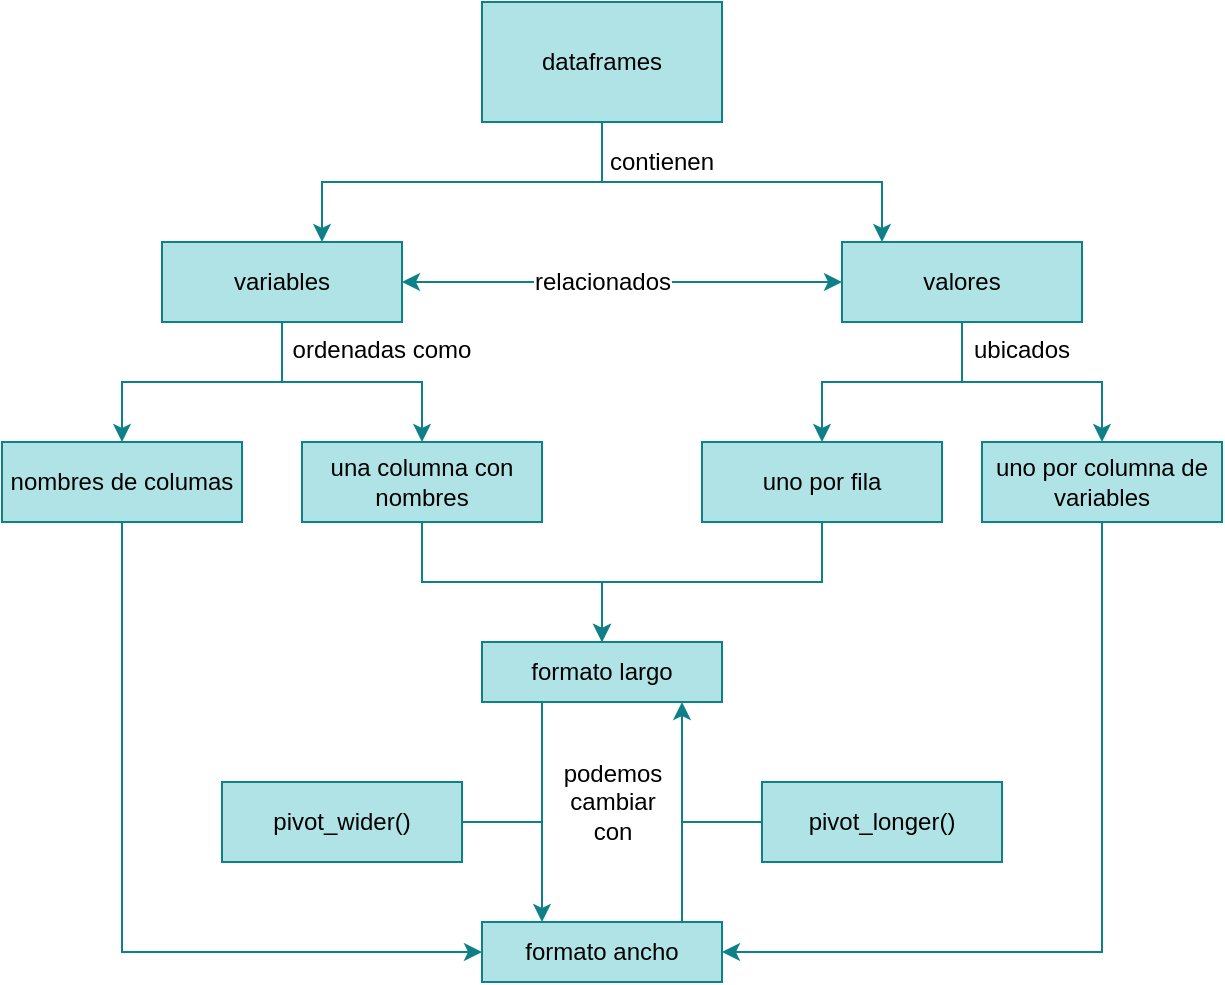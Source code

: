 <mxfile version="13.6.5" type="device" pages="4"><diagram id="L1mxjA6PO8Ouibgrgoow" name="Page-1"><mxGraphModel dx="1038" dy="548" grid="0" gridSize="10" guides="1" tooltips="1" connect="1" arrows="1" fold="1" page="1" pageScale="1" pageWidth="827" pageHeight="1169" background="#ffffff" math="0" shadow="0"><root><mxCell id="0"/><mxCell id="1" parent="0"/><mxCell id="kAAUCktn9_CzDX7YdBEy-4" style="edgeStyle=orthogonalEdgeStyle;rounded=0;orthogonalLoop=1;jettySize=auto;html=1;exitX=0;exitY=1;exitDx=0;exitDy=0;fontColor=#5C5C5C;strokeColor=#0e8088;fillColor=#b0e3e6;" parent="1" source="kAAUCktn9_CzDX7YdBEy-1" target="kAAUCktn9_CzDX7YdBEy-2" edge="1"><mxGeometry relative="1" as="geometry"><Array as="points"><mxPoint x="400" y="220"/><mxPoint x="400" y="250"/><mxPoint x="260" y="250"/></Array></mxGeometry></mxCell><mxCell id="kAAUCktn9_CzDX7YdBEy-5" style="edgeStyle=orthogonalEdgeStyle;rounded=0;orthogonalLoop=1;jettySize=auto;html=1;exitX=1;exitY=1;exitDx=0;exitDy=0;fontColor=#5C5C5C;strokeColor=#0e8088;fillColor=#b0e3e6;" parent="1" source="kAAUCktn9_CzDX7YdBEy-1" target="kAAUCktn9_CzDX7YdBEy-3" edge="1"><mxGeometry relative="1" as="geometry"><Array as="points"><mxPoint x="400" y="220"/><mxPoint x="400" y="250"/><mxPoint x="540" y="250"/></Array></mxGeometry></mxCell><mxCell id="kAAUCktn9_CzDX7YdBEy-1" value="dataframes" style="rounded=0;whiteSpace=wrap;html=1;fillColor=#b0e3e6;strokeColor=#0e8088;" parent="1" vertex="1"><mxGeometry x="340" y="160" width="120" height="60" as="geometry"/></mxCell><mxCell id="kAAUCktn9_CzDX7YdBEy-27" value="relacionados" style="edgeStyle=orthogonalEdgeStyle;rounded=0;orthogonalLoop=1;jettySize=auto;html=1;exitX=1;exitY=0.5;exitDx=0;exitDy=0;entryX=0;entryY=0.5;entryDx=0;entryDy=0;endArrow=classic;endFill=1;startArrow=classic;startFill=1;fillColor=#b0e3e6;fontSize=12;labelBackgroundColor=#ffffff;strokeColor=#0e8088;" parent="1" source="kAAUCktn9_CzDX7YdBEy-2" target="kAAUCktn9_CzDX7YdBEy-3" edge="1"><mxGeometry x="-0.091" relative="1" as="geometry"><Array as="points"><mxPoint x="400" y="300"/><mxPoint x="400" y="300"/></Array><mxPoint as="offset"/></mxGeometry></mxCell><mxCell id="kAAUCktn9_CzDX7YdBEy-57" style="edgeStyle=orthogonalEdgeStyle;rounded=0;orthogonalLoop=1;jettySize=auto;html=1;startArrow=none;startFill=0;endArrow=none;endFill=0;fontColor=#5C5C5C;strokeColor=#0e8088;fillColor=#b0e3e6;" parent="1" source="kAAUCktn9_CzDX7YdBEy-2" edge="1"><mxGeometry relative="1" as="geometry"><mxPoint x="240" y="330" as="targetPoint"/></mxGeometry></mxCell><mxCell id="kAAUCktn9_CzDX7YdBEy-58" style="edgeStyle=orthogonalEdgeStyle;rounded=0;orthogonalLoop=1;jettySize=auto;html=1;exitX=0.5;exitY=1;exitDx=0;exitDy=0;entryX=0.5;entryY=0;entryDx=0;entryDy=0;startArrow=none;startFill=0;endArrow=classic;endFill=1;fontColor=#5C5C5C;strokeColor=#0e8088;fillColor=#b0e3e6;" parent="1" source="kAAUCktn9_CzDX7YdBEy-2" target="kAAUCktn9_CzDX7YdBEy-7" edge="1"><mxGeometry relative="1" as="geometry"/></mxCell><mxCell id="kAAUCktn9_CzDX7YdBEy-59" style="edgeStyle=orthogonalEdgeStyle;rounded=0;orthogonalLoop=1;jettySize=auto;html=1;startArrow=none;startFill=0;endArrow=classic;endFill=1;fontColor=#5C5C5C;strokeColor=#0e8088;fillColor=#b0e3e6;" parent="1" source="kAAUCktn9_CzDX7YdBEy-2" target="kAAUCktn9_CzDX7YdBEy-6" edge="1"><mxGeometry relative="1" as="geometry"/></mxCell><mxCell id="kAAUCktn9_CzDX7YdBEy-2" value="variables" style="rounded=0;whiteSpace=wrap;html=1;fillColor=#b0e3e6;strokeColor=#0e8088;" parent="1" vertex="1"><mxGeometry x="180" y="280" width="120" height="40" as="geometry"/></mxCell><mxCell id="kAAUCktn9_CzDX7YdBEy-30" style="edgeStyle=orthogonalEdgeStyle;rounded=0;orthogonalLoop=1;jettySize=auto;html=1;entryX=0.5;entryY=0;entryDx=0;entryDy=0;startArrow=none;startFill=0;endArrow=classic;endFill=1;fontColor=#5C5C5C;strokeColor=#0e8088;fillColor=#b0e3e6;" parent="1" source="kAAUCktn9_CzDX7YdBEy-3" target="kAAUCktn9_CzDX7YdBEy-21" edge="1"><mxGeometry relative="1" as="geometry"/></mxCell><mxCell id="kAAUCktn9_CzDX7YdBEy-31" style="edgeStyle=orthogonalEdgeStyle;rounded=0;orthogonalLoop=1;jettySize=auto;html=1;entryX=0.5;entryY=0;entryDx=0;entryDy=0;startArrow=none;startFill=0;endArrow=classic;endFill=1;fontColor=#5C5C5C;strokeColor=#0e8088;fillColor=#b0e3e6;" parent="1" source="kAAUCktn9_CzDX7YdBEy-3" target="kAAUCktn9_CzDX7YdBEy-22" edge="1"><mxGeometry relative="1" as="geometry"/></mxCell><mxCell id="kAAUCktn9_CzDX7YdBEy-3" value="valores" style="rounded=0;whiteSpace=wrap;html=1;fillColor=#b0e3e6;strokeColor=#0e8088;" parent="1" vertex="1"><mxGeometry x="520" y="280" width="120" height="40" as="geometry"/></mxCell><mxCell id="kAAUCktn9_CzDX7YdBEy-17" style="edgeStyle=orthogonalEdgeStyle;rounded=0;orthogonalLoop=1;jettySize=auto;html=1;exitX=0.5;exitY=1;exitDx=0;exitDy=0;entryX=0;entryY=0.5;entryDx=0;entryDy=0;fontColor=#5C5C5C;strokeColor=#0e8088;fillColor=#b0e3e6;" parent="1" source="kAAUCktn9_CzDX7YdBEy-6" target="kAAUCktn9_CzDX7YdBEy-15" edge="1"><mxGeometry relative="1" as="geometry"><Array as="points"><mxPoint x="160" y="635"/></Array></mxGeometry></mxCell><mxCell id="kAAUCktn9_CzDX7YdBEy-6" value="nombres de columas" style="rounded=0;whiteSpace=wrap;html=1;fillColor=#b0e3e6;strokeColor=#0e8088;" parent="1" vertex="1"><mxGeometry x="100" y="380" width="120" height="40" as="geometry"/></mxCell><mxCell id="kAAUCktn9_CzDX7YdBEy-18" style="edgeStyle=orthogonalEdgeStyle;rounded=0;orthogonalLoop=1;jettySize=auto;html=1;entryX=0.5;entryY=0;entryDx=0;entryDy=0;fontColor=#5C5C5C;strokeColor=#0e8088;fillColor=#b0e3e6;" parent="1" source="kAAUCktn9_CzDX7YdBEy-7" target="kAAUCktn9_CzDX7YdBEy-16" edge="1"><mxGeometry relative="1" as="geometry"/></mxCell><mxCell id="kAAUCktn9_CzDX7YdBEy-7" value="una columna con nombres" style="rounded=0;whiteSpace=wrap;html=1;fillColor=#b0e3e6;strokeColor=#0e8088;" parent="1" vertex="1"><mxGeometry x="250" y="380" width="120" height="40" as="geometry"/></mxCell><mxCell id="kAAUCktn9_CzDX7YdBEy-8" value="contienen" style="text;html=1;align=center;verticalAlign=middle;whiteSpace=wrap;rounded=0;" parent="1" vertex="1"><mxGeometry x="410" y="230" width="40" height="20" as="geometry"/></mxCell><mxCell id="kAAUCktn9_CzDX7YdBEy-12" value="ordenadas como" style="text;html=1;align=center;verticalAlign=middle;whiteSpace=wrap;rounded=0;" parent="1" vertex="1"><mxGeometry x="210" y="320" width="160" height="28" as="geometry"/></mxCell><mxCell id="kAAUCktn9_CzDX7YdBEy-15" value="formato ancho" style="rounded=0;whiteSpace=wrap;html=1;fillColor=#b0e3e6;strokeColor=#0e8088;" parent="1" vertex="1"><mxGeometry x="340" y="620" width="120" height="30" as="geometry"/></mxCell><mxCell id="kAAUCktn9_CzDX7YdBEy-35" style="edgeStyle=orthogonalEdgeStyle;rounded=0;orthogonalLoop=1;jettySize=auto;html=1;startArrow=none;startFill=0;endArrow=classic;endFill=1;exitX=0.25;exitY=1;exitDx=0;exitDy=0;fontColor=#5C5C5C;strokeColor=#0e8088;fillColor=#b0e3e6;" parent="1" source="kAAUCktn9_CzDX7YdBEy-16" edge="1"><mxGeometry relative="1" as="geometry"><mxPoint x="370" y="620" as="targetPoint"/></mxGeometry></mxCell><mxCell id="kAAUCktn9_CzDX7YdBEy-16" value="formato largo" style="whiteSpace=wrap;html=1;fillColor=#b0e3e6;strokeColor=#0e8088;" parent="1" vertex="1"><mxGeometry x="340" y="480" width="120" height="30" as="geometry"/></mxCell><mxCell id="kAAUCktn9_CzDX7YdBEy-28" style="edgeStyle=orthogonalEdgeStyle;rounded=0;orthogonalLoop=1;jettySize=auto;html=1;exitX=0.5;exitY=1;exitDx=0;exitDy=0;startArrow=none;startFill=0;endArrow=classic;endFill=1;fontColor=#5C5C5C;strokeColor=#0e8088;fillColor=#b0e3e6;" parent="1" source="kAAUCktn9_CzDX7YdBEy-21" target="kAAUCktn9_CzDX7YdBEy-16" edge="1"><mxGeometry relative="1" as="geometry"/></mxCell><mxCell id="kAAUCktn9_CzDX7YdBEy-21" value="uno por fila" style="rounded=0;whiteSpace=wrap;html=1;fillColor=#b0e3e6;strokeColor=#0e8088;" parent="1" vertex="1"><mxGeometry x="450" y="380" width="120" height="40" as="geometry"/></mxCell><mxCell id="kAAUCktn9_CzDX7YdBEy-32" style="edgeStyle=orthogonalEdgeStyle;rounded=0;orthogonalLoop=1;jettySize=auto;html=1;exitX=0.5;exitY=1;exitDx=0;exitDy=0;entryX=1;entryY=0.5;entryDx=0;entryDy=0;startArrow=none;startFill=0;endArrow=classic;endFill=1;fontColor=#5C5C5C;strokeColor=#0e8088;fillColor=#b0e3e6;" parent="1" source="kAAUCktn9_CzDX7YdBEy-22" target="kAAUCktn9_CzDX7YdBEy-15" edge="1"><mxGeometry relative="1" as="geometry"/></mxCell><mxCell id="kAAUCktn9_CzDX7YdBEy-22" value="uno por columna de variables" style="rounded=0;whiteSpace=wrap;html=1;fillColor=#b0e3e6;strokeColor=#0e8088;" parent="1" vertex="1"><mxGeometry x="590" y="380" width="120" height="40" as="geometry"/></mxCell><mxCell id="kAAUCktn9_CzDX7YdBEy-37" value="podemos&lt;br&gt;cambiar con" style="text;html=1;align=center;verticalAlign=middle;whiteSpace=wrap;rounded=0;" parent="1" vertex="1"><mxGeometry x="385" y="550" width="41" height="20" as="geometry"/></mxCell><mxCell id="kAAUCktn9_CzDX7YdBEy-39" value="" style="edgeStyle=orthogonalEdgeStyle;rounded=0;orthogonalLoop=1;jettySize=auto;html=1;startArrow=none;startFill=0;endArrow=none;endFill=0;fontColor=#5C5C5C;strokeColor=#0e8088;fillColor=#b0e3e6;" parent="1" source="kAAUCktn9_CzDX7YdBEy-38" edge="1"><mxGeometry relative="1" as="geometry"><mxPoint x="370" y="570" as="targetPoint"/><Array as="points"><mxPoint x="361" y="570"/><mxPoint x="361" y="570"/></Array></mxGeometry></mxCell><mxCell id="kAAUCktn9_CzDX7YdBEy-38" value="pivot_wider()" style="rounded=0;whiteSpace=wrap;html=1;align=center;fillColor=#b0e3e6;strokeColor=#0e8088;" parent="1" vertex="1"><mxGeometry x="210" y="550" width="120" height="40" as="geometry"/></mxCell><mxCell id="kAAUCktn9_CzDX7YdBEy-51" style="edgeStyle=orthogonalEdgeStyle;rounded=0;orthogonalLoop=1;jettySize=auto;html=1;startArrow=none;startFill=0;endArrow=none;endFill=0;fontColor=#5C5C5C;strokeColor=#0e8088;fillColor=#b0e3e6;" parent="1" source="kAAUCktn9_CzDX7YdBEy-40" edge="1"><mxGeometry relative="1" as="geometry"><mxPoint x="440.0" y="570" as="targetPoint"/></mxGeometry></mxCell><mxCell id="kAAUCktn9_CzDX7YdBEy-40" value="pivot_longer()" style="rounded=0;whiteSpace=wrap;html=1;align=center;fillColor=#b0e3e6;strokeColor=#0e8088;" parent="1" vertex="1"><mxGeometry x="480" y="550" width="120" height="40" as="geometry"/></mxCell><mxCell id="kAAUCktn9_CzDX7YdBEy-50" style="edgeStyle=orthogonalEdgeStyle;rounded=0;orthogonalLoop=1;jettySize=auto;html=1;entryX=0.5;entryY=1;entryDx=0;entryDy=0;startArrow=none;startFill=0;endArrow=classic;endFill=1;fontColor=#5C5C5C;strokeColor=#0e8088;fillColor=#b0e3e6;" parent="1" edge="1"><mxGeometry relative="1" as="geometry"><mxPoint x="440" y="620" as="sourcePoint"/><mxPoint x="440" y="510" as="targetPoint"/><Array as="points"><mxPoint x="440" y="570"/><mxPoint x="440" y="570"/></Array></mxGeometry></mxCell><mxCell id="kAAUCktn9_CzDX7YdBEy-60" value="ubicados" style="text;html=1;align=center;verticalAlign=middle;whiteSpace=wrap;rounded=0;" parent="1" vertex="1"><mxGeometry x="580" y="320" width="60" height="28" as="geometry"/></mxCell></root></mxGraphModel></diagram><diagram id="T74_v2NET161dTZWOuy8" name="Page-2"><mxGraphModel dx="1038" dy="548" grid="1" gridSize="10" guides="1" tooltips="1" connect="1" arrows="1" fold="1" page="1" pageScale="1" pageWidth="827" pageHeight="1169" math="0" shadow="0"><root><mxCell id="7gC8oCvnUsl_QQy8ZGHc-0"/><mxCell id="7gC8oCvnUsl_QQy8ZGHc-1" parent="7gC8oCvnUsl_QQy8ZGHc-0"/><mxCell id="7gC8oCvnUsl_QQy8ZGHc-2" value="datos_terreno.xlsx" style="shape=table;startSize=30;container=1;collapsible=1;childLayout=tableLayout;fixedRows=1;rowLines=0;fontStyle=1;align=center;resizeLast=1;swimlaneFillColor=#ffffff;fillColor=#b0e3e6;strokeColor=#0e8088;fontSize=14;" parent="7gC8oCvnUsl_QQy8ZGHc-1" vertex="1"><mxGeometry x="90" y="170" width="370" height="170" as="geometry"><mxRectangle x="90" y="170" width="140" height="30" as="alternateBounds"/></mxGeometry></mxCell><mxCell id="7gC8oCvnUsl_QQy8ZGHc-3" value="" style="shape=partialRectangle;collapsible=0;dropTarget=0;pointerEvents=0;fillColor=none;top=0;left=0;bottom=1;right=0;points=[[0,0.5],[1,0.5]];portConstraint=eastwest;align=center;fontSize=14;" parent="7gC8oCvnUsl_QQy8ZGHc-2" vertex="1"><mxGeometry y="30" width="370" height="50" as="geometry"/></mxCell><mxCell id="7gC8oCvnUsl_QQy8ZGHc-4" value="varible/&#10;sitio" style="shape=partialRectangle;connectable=0;fillColor=none;top=0;left=0;bottom=0;right=0;fontStyle=1;overflow=hidden;align=center;fontSize=14;" parent="7gC8oCvnUsl_QQy8ZGHc-3" vertex="1"><mxGeometry width="70" height="50" as="geometry"/></mxCell><mxCell id="7gC8oCvnUsl_QQy8ZGHc-5" value="pH" style="shape=partialRectangle;connectable=0;fillColor=none;top=0;left=0;bottom=0;right=0;align=center;spacingLeft=6;fontStyle=5;overflow=hidden;fontSize=14;" parent="7gC8oCvnUsl_QQy8ZGHc-3" vertex="1"><mxGeometry x="70" width="50" height="50" as="geometry"/></mxCell><mxCell id="7gC8oCvnUsl_QQy8ZGHc-18" value="temperatura_C" style="shape=partialRectangle;connectable=0;fillColor=none;top=0;left=0;bottom=0;right=0;align=center;spacingLeft=6;fontStyle=5;overflow=hidden;fontSize=14;" parent="7gC8oCvnUsl_QQy8ZGHc-3" vertex="1"><mxGeometry x="120" width="120" height="50" as="geometry"/></mxCell><mxCell id="7gC8oCvnUsl_QQy8ZGHc-22" value="salinidad_gL" style="shape=partialRectangle;connectable=0;fillColor=none;top=0;left=0;bottom=0;right=0;align=center;spacingLeft=6;fontStyle=5;overflow=hidden;fontSize=14;" parent="7gC8oCvnUsl_QQy8ZGHc-3" vertex="1"><mxGeometry x="240" width="130" height="50" as="geometry"/></mxCell><mxCell id="7gC8oCvnUsl_QQy8ZGHc-6" value="" style="shape=partialRectangle;collapsible=0;dropTarget=0;pointerEvents=0;fillColor=none;top=0;left=0;bottom=0;right=0;points=[[0,0.5],[1,0.5]];portConstraint=eastwest;align=center;fontSize=14;" parent="7gC8oCvnUsl_QQy8ZGHc-2" vertex="1"><mxGeometry y="80" width="370" height="30" as="geometry"/></mxCell><mxCell id="7gC8oCvnUsl_QQy8ZGHc-7" value="Sitio1" style="shape=partialRectangle;connectable=0;fillColor=none;top=0;left=0;bottom=0;right=0;editable=1;overflow=hidden;align=center;fontSize=14;" parent="7gC8oCvnUsl_QQy8ZGHc-6" vertex="1"><mxGeometry width="70" height="30" as="geometry"/></mxCell><mxCell id="7gC8oCvnUsl_QQy8ZGHc-8" value="5.5" style="shape=partialRectangle;connectable=0;fillColor=none;top=0;left=0;bottom=0;right=0;align=center;spacingLeft=6;overflow=hidden;fontSize=14;" parent="7gC8oCvnUsl_QQy8ZGHc-6" vertex="1"><mxGeometry x="70" width="50" height="30" as="geometry"/></mxCell><mxCell id="7gC8oCvnUsl_QQy8ZGHc-19" value="16.9" style="shape=partialRectangle;connectable=0;fillColor=none;top=0;left=0;bottom=0;right=0;align=center;spacingLeft=6;overflow=hidden;fontSize=14;" parent="7gC8oCvnUsl_QQy8ZGHc-6" vertex="1"><mxGeometry x="120" width="120" height="30" as="geometry"/></mxCell><mxCell id="7gC8oCvnUsl_QQy8ZGHc-23" value="0.4" style="shape=partialRectangle;connectable=0;fillColor=none;top=0;left=0;bottom=0;right=0;align=center;spacingLeft=6;overflow=hidden;fontSize=14;" parent="7gC8oCvnUsl_QQy8ZGHc-6" vertex="1"><mxGeometry x="240" width="130" height="30" as="geometry"/></mxCell><mxCell id="7gC8oCvnUsl_QQy8ZGHc-9" value="" style="shape=partialRectangle;collapsible=0;dropTarget=0;pointerEvents=0;fillColor=none;top=0;left=0;bottom=0;right=0;points=[[0,0.5],[1,0.5]];portConstraint=eastwest;align=center;fontSize=14;" parent="7gC8oCvnUsl_QQy8ZGHc-2" vertex="1"><mxGeometry y="110" width="370" height="30" as="geometry"/></mxCell><mxCell id="7gC8oCvnUsl_QQy8ZGHc-10" value="Sitio2" style="shape=partialRectangle;connectable=0;fillColor=none;top=0;left=0;bottom=0;right=0;editable=1;overflow=hidden;align=center;fontSize=14;" parent="7gC8oCvnUsl_QQy8ZGHc-9" vertex="1"><mxGeometry width="70" height="30" as="geometry"/></mxCell><mxCell id="7gC8oCvnUsl_QQy8ZGHc-11" value="5.4" style="shape=partialRectangle;connectable=0;fillColor=none;top=0;left=0;bottom=0;right=0;align=center;spacingLeft=6;overflow=hidden;fontSize=14;" parent="7gC8oCvnUsl_QQy8ZGHc-9" vertex="1"><mxGeometry x="70" width="50" height="30" as="geometry"/></mxCell><mxCell id="7gC8oCvnUsl_QQy8ZGHc-20" value="18.5" style="shape=partialRectangle;connectable=0;fillColor=none;top=0;left=0;bottom=0;right=0;align=center;spacingLeft=6;overflow=hidden;fontSize=14;" parent="7gC8oCvnUsl_QQy8ZGHc-9" vertex="1"><mxGeometry x="120" width="120" height="30" as="geometry"/></mxCell><mxCell id="7gC8oCvnUsl_QQy8ZGHc-24" value="0.45" style="shape=partialRectangle;connectable=0;fillColor=none;top=0;left=0;bottom=0;right=0;align=center;spacingLeft=6;overflow=hidden;fontSize=14;" parent="7gC8oCvnUsl_QQy8ZGHc-9" vertex="1"><mxGeometry x="240" width="130" height="30" as="geometry"/></mxCell><mxCell id="7gC8oCvnUsl_QQy8ZGHc-12" value="" style="shape=partialRectangle;collapsible=0;dropTarget=0;pointerEvents=0;fillColor=none;top=0;left=0;bottom=0;right=0;points=[[0,0.5],[1,0.5]];portConstraint=eastwest;align=center;fontSize=14;" parent="7gC8oCvnUsl_QQy8ZGHc-2" vertex="1"><mxGeometry y="140" width="370" height="30" as="geometry"/></mxCell><mxCell id="7gC8oCvnUsl_QQy8ZGHc-13" value="Sitio3" style="shape=partialRectangle;connectable=0;fillColor=none;top=0;left=0;bottom=0;right=0;editable=1;overflow=hidden;align=center;fontSize=14;" parent="7gC8oCvnUsl_QQy8ZGHc-12" vertex="1"><mxGeometry width="70" height="30" as="geometry"/></mxCell><mxCell id="7gC8oCvnUsl_QQy8ZGHc-14" value="5.5" style="shape=partialRectangle;connectable=0;fillColor=none;top=0;left=0;bottom=0;right=0;align=center;spacingLeft=6;overflow=hidden;fontSize=14;" parent="7gC8oCvnUsl_QQy8ZGHc-12" vertex="1"><mxGeometry x="70" width="50" height="30" as="geometry"/></mxCell><mxCell id="7gC8oCvnUsl_QQy8ZGHc-21" value="17.4" style="shape=partialRectangle;connectable=0;fillColor=none;top=0;left=0;bottom=0;right=0;align=center;spacingLeft=6;overflow=hidden;fontSize=14;" parent="7gC8oCvnUsl_QQy8ZGHc-12" vertex="1"><mxGeometry x="120" width="120" height="30" as="geometry"/></mxCell><mxCell id="7gC8oCvnUsl_QQy8ZGHc-25" value="0.3" style="shape=partialRectangle;connectable=0;fillColor=none;top=0;left=0;bottom=0;right=0;align=center;spacingLeft=6;overflow=hidden;fontSize=14;" parent="7gC8oCvnUsl_QQy8ZGHc-12" vertex="1"><mxGeometry x="240" width="130" height="30" as="geometry"/></mxCell></root></mxGraphModel></diagram><diagram id="gWPOSKla8kuJ-oLV3L9T" name="Page-3"><mxGraphModel dx="1038" dy="548" grid="1" gridSize="10" guides="1" tooltips="1" connect="1" arrows="1" fold="1" page="1" pageScale="1" pageWidth="827" pageHeight="1169" math="0" shadow="0"><root><mxCell id="MCRGbpLzNvzG7VPhTi0u-0"/><mxCell id="MCRGbpLzNvzG7VPhTi0u-1" parent="MCRGbpLzNvzG7VPhTi0u-0"/><mxCell id="OxQdUnrCmp69wzfmvNgr-0" value="datos_terreno.xlsx" style="shape=table;startSize=30;container=1;collapsible=1;childLayout=tableLayout;fixedRows=1;rowLines=0;fontStyle=1;align=center;resizeLast=1;fillColor=#b0e3e6;strokeColor=#0e8088;fontSize=14;" parent="MCRGbpLzNvzG7VPhTi0u-1" vertex="1"><mxGeometry x="160" y="190" width="310" height="340" as="geometry"/></mxCell><mxCell id="OxQdUnrCmp69wzfmvNgr-1" value="" style="shape=partialRectangle;collapsible=0;dropTarget=0;pointerEvents=0;fillColor=none;top=0;left=0;bottom=1;right=0;points=[[0,0.5],[1,0.5]];portConstraint=eastwest;fontSize=14;" parent="OxQdUnrCmp69wzfmvNgr-0" vertex="1"><mxGeometry y="30" width="310" height="30" as="geometry"/></mxCell><mxCell id="OxQdUnrCmp69wzfmvNgr-2" value="sitio" style="shape=partialRectangle;connectable=0;fillColor=none;top=0;left=0;bottom=0;right=0;fontStyle=1;overflow=hidden;fontSize=14;" parent="OxQdUnrCmp69wzfmvNgr-1" vertex="1"><mxGeometry width="60" height="30" as="geometry"/></mxCell><mxCell id="OxQdUnrCmp69wzfmvNgr-3" value="variable" style="shape=partialRectangle;connectable=0;fillColor=none;top=0;left=0;bottom=0;right=0;fontStyle=1;overflow=hidden;fontSize=14;" parent="OxQdUnrCmp69wzfmvNgr-1" vertex="1"><mxGeometry x="60" width="90" height="30" as="geometry"/></mxCell><mxCell id="OxQdUnrCmp69wzfmvNgr-4" value="unidad" style="shape=partialRectangle;connectable=0;fillColor=none;top=0;left=0;bottom=0;right=0;fontStyle=1;overflow=hidden;fontSize=14;" parent="OxQdUnrCmp69wzfmvNgr-1" vertex="1"><mxGeometry x="150" width="70" height="30" as="geometry"/></mxCell><mxCell id="OxQdUnrCmp69wzfmvNgr-5" value="valor" style="shape=partialRectangle;connectable=0;fillColor=none;top=0;left=0;bottom=0;right=0;fontStyle=1;overflow=hidden;fontSize=14;" parent="OxQdUnrCmp69wzfmvNgr-1" vertex="1"><mxGeometry x="220" width="90" height="30" as="geometry"/></mxCell><mxCell id="OxQdUnrCmp69wzfmvNgr-6" value="" style="shape=partialRectangle;collapsible=0;dropTarget=0;pointerEvents=0;fillColor=none;top=0;left=0;bottom=0;right=0;points=[[0,0.5],[1,0.5]];portConstraint=eastwest;fontSize=14;" parent="OxQdUnrCmp69wzfmvNgr-0" vertex="1"><mxGeometry y="60" width="310" height="30" as="geometry"/></mxCell><mxCell id="OxQdUnrCmp69wzfmvNgr-7" value="Sitio1" style="shape=partialRectangle;connectable=0;fillColor=none;top=0;left=0;bottom=0;right=0;editable=1;overflow=hidden;fontSize=14;" parent="OxQdUnrCmp69wzfmvNgr-6" vertex="1"><mxGeometry width="60" height="30" as="geometry"/></mxCell><mxCell id="OxQdUnrCmp69wzfmvNgr-8" value="pH" style="shape=partialRectangle;connectable=0;fillColor=none;top=0;left=0;bottom=0;right=0;editable=1;overflow=hidden;fontSize=14;" parent="OxQdUnrCmp69wzfmvNgr-6" vertex="1"><mxGeometry x="60" width="90" height="30" as="geometry"/></mxCell><mxCell id="OxQdUnrCmp69wzfmvNgr-9" value="" style="shape=partialRectangle;connectable=0;fillColor=none;top=0;left=0;bottom=0;right=0;editable=1;overflow=hidden;fontSize=14;" parent="OxQdUnrCmp69wzfmvNgr-6" vertex="1"><mxGeometry x="150" width="70" height="30" as="geometry"/></mxCell><mxCell id="OxQdUnrCmp69wzfmvNgr-10" value="5.5" style="shape=partialRectangle;connectable=0;fillColor=none;top=0;left=0;bottom=0;right=0;editable=1;overflow=hidden;fontSize=14;" parent="OxQdUnrCmp69wzfmvNgr-6" vertex="1"><mxGeometry x="220" width="90" height="30" as="geometry"/></mxCell><mxCell id="OxQdUnrCmp69wzfmvNgr-11" value="" style="shape=partialRectangle;collapsible=0;dropTarget=0;pointerEvents=0;fillColor=none;top=0;left=0;bottom=0;right=0;points=[[0,0.5],[1,0.5]];portConstraint=eastwest;fontSize=14;" parent="OxQdUnrCmp69wzfmvNgr-0" vertex="1"><mxGeometry y="90" width="310" height="30" as="geometry"/></mxCell><mxCell id="OxQdUnrCmp69wzfmvNgr-12" value="Sitio2" style="shape=partialRectangle;connectable=0;fillColor=none;top=0;left=0;bottom=0;right=0;editable=1;overflow=hidden;fontSize=14;" parent="OxQdUnrCmp69wzfmvNgr-11" vertex="1"><mxGeometry width="60" height="30" as="geometry"/></mxCell><mxCell id="OxQdUnrCmp69wzfmvNgr-13" value="pH" style="shape=partialRectangle;connectable=0;fillColor=none;top=0;left=0;bottom=0;right=0;editable=1;overflow=hidden;fontSize=14;" parent="OxQdUnrCmp69wzfmvNgr-11" vertex="1"><mxGeometry x="60" width="90" height="30" as="geometry"/></mxCell><mxCell id="OxQdUnrCmp69wzfmvNgr-14" value="" style="shape=partialRectangle;connectable=0;fillColor=none;top=0;left=0;bottom=0;right=0;editable=1;overflow=hidden;fontSize=14;" parent="OxQdUnrCmp69wzfmvNgr-11" vertex="1"><mxGeometry x="150" width="70" height="30" as="geometry"/></mxCell><mxCell id="OxQdUnrCmp69wzfmvNgr-15" value="5.4" style="shape=partialRectangle;connectable=0;fillColor=none;top=0;left=0;bottom=0;right=0;editable=1;overflow=hidden;fontSize=14;" parent="OxQdUnrCmp69wzfmvNgr-11" vertex="1"><mxGeometry x="220" width="90" height="30" as="geometry"/></mxCell><mxCell id="OxQdUnrCmp69wzfmvNgr-16" value="" style="shape=partialRectangle;collapsible=0;dropTarget=0;pointerEvents=0;fillColor=none;top=0;left=0;bottom=0;right=0;points=[[0,0.5],[1,0.5]];portConstraint=eastwest;fontSize=14;" parent="OxQdUnrCmp69wzfmvNgr-0" vertex="1"><mxGeometry y="120" width="310" height="30" as="geometry"/></mxCell><mxCell id="OxQdUnrCmp69wzfmvNgr-17" value="Sitio3" style="shape=partialRectangle;connectable=0;fillColor=none;top=0;left=0;bottom=0;right=0;editable=1;overflow=hidden;fontSize=14;" parent="OxQdUnrCmp69wzfmvNgr-16" vertex="1"><mxGeometry width="60" height="30" as="geometry"/></mxCell><mxCell id="OxQdUnrCmp69wzfmvNgr-18" value="pH" style="shape=partialRectangle;connectable=0;fillColor=none;top=0;left=0;bottom=0;right=0;editable=1;overflow=hidden;fontSize=14;" parent="OxQdUnrCmp69wzfmvNgr-16" vertex="1"><mxGeometry x="60" width="90" height="30" as="geometry"/></mxCell><mxCell id="OxQdUnrCmp69wzfmvNgr-19" value="" style="shape=partialRectangle;connectable=0;fillColor=none;top=0;left=0;bottom=0;right=0;editable=1;overflow=hidden;fontSize=14;" parent="OxQdUnrCmp69wzfmvNgr-16" vertex="1"><mxGeometry x="150" width="70" height="30" as="geometry"/></mxCell><mxCell id="OxQdUnrCmp69wzfmvNgr-20" value="5.5" style="shape=partialRectangle;connectable=0;fillColor=none;top=0;left=0;bottom=0;right=0;editable=1;overflow=hidden;fontSize=14;" parent="OxQdUnrCmp69wzfmvNgr-16" vertex="1"><mxGeometry x="220" width="90" height="30" as="geometry"/></mxCell><mxCell id="OxQdUnrCmp69wzfmvNgr-21" style="shape=partialRectangle;collapsible=0;dropTarget=0;pointerEvents=0;fillColor=none;top=0;left=0;bottom=0;right=0;points=[[0,0.5],[1,0.5]];portConstraint=eastwest;fontSize=14;" parent="OxQdUnrCmp69wzfmvNgr-0" vertex="1"><mxGeometry y="150" width="310" height="30" as="geometry"/></mxCell><mxCell id="OxQdUnrCmp69wzfmvNgr-22" value="Sitio1" style="shape=partialRectangle;connectable=0;fillColor=none;top=0;left=0;bottom=0;right=0;editable=1;overflow=hidden;fontSize=14;" parent="OxQdUnrCmp69wzfmvNgr-21" vertex="1"><mxGeometry width="60" height="30" as="geometry"/></mxCell><mxCell id="OxQdUnrCmp69wzfmvNgr-23" value="temperatura" style="shape=partialRectangle;connectable=0;fillColor=none;top=0;left=0;bottom=0;right=0;editable=1;overflow=hidden;fontSize=14;" parent="OxQdUnrCmp69wzfmvNgr-21" vertex="1"><mxGeometry x="60" width="90" height="30" as="geometry"/></mxCell><mxCell id="OxQdUnrCmp69wzfmvNgr-24" value="C" style="shape=partialRectangle;connectable=0;fillColor=none;top=0;left=0;bottom=0;right=0;editable=1;overflow=hidden;fontSize=14;" parent="OxQdUnrCmp69wzfmvNgr-21" vertex="1"><mxGeometry x="150" width="70" height="30" as="geometry"/></mxCell><mxCell id="OxQdUnrCmp69wzfmvNgr-25" value="16.9" style="shape=partialRectangle;connectable=0;fillColor=none;top=0;left=0;bottom=0;right=0;editable=1;overflow=hidden;fontSize=14;" parent="OxQdUnrCmp69wzfmvNgr-21" vertex="1"><mxGeometry x="220" width="90" height="30" as="geometry"/></mxCell><mxCell id="OxQdUnrCmp69wzfmvNgr-26" style="shape=partialRectangle;collapsible=0;dropTarget=0;pointerEvents=0;fillColor=none;top=0;left=0;bottom=0;right=0;points=[[0,0.5],[1,0.5]];portConstraint=eastwest;fontSize=14;" parent="OxQdUnrCmp69wzfmvNgr-0" vertex="1"><mxGeometry y="180" width="310" height="30" as="geometry"/></mxCell><mxCell id="OxQdUnrCmp69wzfmvNgr-27" value="Sitio2" style="shape=partialRectangle;connectable=0;fillColor=none;top=0;left=0;bottom=0;right=0;editable=1;overflow=hidden;fontSize=14;" parent="OxQdUnrCmp69wzfmvNgr-26" vertex="1"><mxGeometry width="60" height="30" as="geometry"/></mxCell><mxCell id="OxQdUnrCmp69wzfmvNgr-28" value="temperatura" style="shape=partialRectangle;connectable=0;fillColor=none;top=0;left=0;bottom=0;right=0;editable=1;overflow=hidden;fontSize=14;" parent="OxQdUnrCmp69wzfmvNgr-26" vertex="1"><mxGeometry x="60" width="90" height="30" as="geometry"/></mxCell><mxCell id="OxQdUnrCmp69wzfmvNgr-29" value="C" style="shape=partialRectangle;connectable=0;fillColor=none;top=0;left=0;bottom=0;right=0;editable=1;overflow=hidden;fontSize=14;" parent="OxQdUnrCmp69wzfmvNgr-26" vertex="1"><mxGeometry x="150" width="70" height="30" as="geometry"/></mxCell><mxCell id="OxQdUnrCmp69wzfmvNgr-30" value="18.5" style="shape=partialRectangle;connectable=0;fillColor=none;top=0;left=0;bottom=0;right=0;editable=1;overflow=hidden;fontSize=14;" parent="OxQdUnrCmp69wzfmvNgr-26" vertex="1"><mxGeometry x="220" width="90" height="30" as="geometry"/></mxCell><mxCell id="OxQdUnrCmp69wzfmvNgr-31" style="shape=partialRectangle;collapsible=0;dropTarget=0;pointerEvents=0;fillColor=none;top=0;left=0;bottom=0;right=0;points=[[0,0.5],[1,0.5]];portConstraint=eastwest;fontSize=14;" parent="OxQdUnrCmp69wzfmvNgr-0" vertex="1"><mxGeometry y="210" width="310" height="30" as="geometry"/></mxCell><mxCell id="OxQdUnrCmp69wzfmvNgr-32" value="Sitio3" style="shape=partialRectangle;connectable=0;fillColor=none;top=0;left=0;bottom=0;right=0;editable=1;overflow=hidden;fontSize=14;" parent="OxQdUnrCmp69wzfmvNgr-31" vertex="1"><mxGeometry width="60" height="30" as="geometry"/></mxCell><mxCell id="OxQdUnrCmp69wzfmvNgr-33" value="temperatura" style="shape=partialRectangle;connectable=0;fillColor=none;top=0;left=0;bottom=0;right=0;editable=1;overflow=hidden;fontSize=14;" parent="OxQdUnrCmp69wzfmvNgr-31" vertex="1"><mxGeometry x="60" width="90" height="30" as="geometry"/></mxCell><mxCell id="OxQdUnrCmp69wzfmvNgr-34" value="C" style="shape=partialRectangle;connectable=0;fillColor=none;top=0;left=0;bottom=0;right=0;editable=1;overflow=hidden;fontSize=14;" parent="OxQdUnrCmp69wzfmvNgr-31" vertex="1"><mxGeometry x="150" width="70" height="30" as="geometry"/></mxCell><mxCell id="OxQdUnrCmp69wzfmvNgr-35" value="17.4" style="shape=partialRectangle;connectable=0;fillColor=none;top=0;left=0;bottom=0;right=0;editable=1;overflow=hidden;fontSize=14;" parent="OxQdUnrCmp69wzfmvNgr-31" vertex="1"><mxGeometry x="220" width="90" height="30" as="geometry"/></mxCell><mxCell id="OxQdUnrCmp69wzfmvNgr-36" style="shape=partialRectangle;collapsible=0;dropTarget=0;pointerEvents=0;fillColor=none;top=0;left=0;bottom=0;right=0;points=[[0,0.5],[1,0.5]];portConstraint=eastwest;fontSize=14;" parent="OxQdUnrCmp69wzfmvNgr-0" vertex="1"><mxGeometry y="240" width="310" height="30" as="geometry"/></mxCell><mxCell id="OxQdUnrCmp69wzfmvNgr-37" value="Sitio1" style="shape=partialRectangle;connectable=0;fillColor=none;top=0;left=0;bottom=0;right=0;editable=1;overflow=hidden;fontSize=14;" parent="OxQdUnrCmp69wzfmvNgr-36" vertex="1"><mxGeometry width="60" height="30" as="geometry"/></mxCell><mxCell id="OxQdUnrCmp69wzfmvNgr-38" value="salinidad" style="shape=partialRectangle;connectable=0;fillColor=none;top=0;left=0;bottom=0;right=0;editable=1;overflow=hidden;fontSize=14;" parent="OxQdUnrCmp69wzfmvNgr-36" vertex="1"><mxGeometry x="60" width="90" height="30" as="geometry"/></mxCell><mxCell id="OxQdUnrCmp69wzfmvNgr-39" value="gL" style="shape=partialRectangle;connectable=0;fillColor=none;top=0;left=0;bottom=0;right=0;editable=1;overflow=hidden;fontSize=14;" parent="OxQdUnrCmp69wzfmvNgr-36" vertex="1"><mxGeometry x="150" width="70" height="30" as="geometry"/></mxCell><mxCell id="OxQdUnrCmp69wzfmvNgr-40" value="0.4" style="shape=partialRectangle;connectable=0;fillColor=none;top=0;left=0;bottom=0;right=0;editable=1;overflow=hidden;fontSize=14;" parent="OxQdUnrCmp69wzfmvNgr-36" vertex="1"><mxGeometry x="220" width="90" height="30" as="geometry"/></mxCell><mxCell id="OxQdUnrCmp69wzfmvNgr-41" style="shape=partialRectangle;collapsible=0;dropTarget=0;pointerEvents=0;fillColor=none;top=0;left=0;bottom=0;right=0;points=[[0,0.5],[1,0.5]];portConstraint=eastwest;fontSize=14;" parent="OxQdUnrCmp69wzfmvNgr-0" vertex="1"><mxGeometry y="270" width="310" height="30" as="geometry"/></mxCell><mxCell id="OxQdUnrCmp69wzfmvNgr-42" value="Sitio2" style="shape=partialRectangle;connectable=0;fillColor=none;top=0;left=0;bottom=0;right=0;editable=1;overflow=hidden;fontSize=14;" parent="OxQdUnrCmp69wzfmvNgr-41" vertex="1"><mxGeometry width="60" height="30" as="geometry"/></mxCell><mxCell id="OxQdUnrCmp69wzfmvNgr-43" value="salinidad" style="shape=partialRectangle;connectable=0;fillColor=none;top=0;left=0;bottom=0;right=0;editable=1;overflow=hidden;fontSize=14;" parent="OxQdUnrCmp69wzfmvNgr-41" vertex="1"><mxGeometry x="60" width="90" height="30" as="geometry"/></mxCell><mxCell id="OxQdUnrCmp69wzfmvNgr-44" value="gL" style="shape=partialRectangle;connectable=0;fillColor=none;top=0;left=0;bottom=0;right=0;editable=1;overflow=hidden;fontSize=14;" parent="OxQdUnrCmp69wzfmvNgr-41" vertex="1"><mxGeometry x="150" width="70" height="30" as="geometry"/></mxCell><mxCell id="OxQdUnrCmp69wzfmvNgr-45" value="0.45" style="shape=partialRectangle;connectable=0;fillColor=none;top=0;left=0;bottom=0;right=0;editable=1;overflow=hidden;fontSize=14;" parent="OxQdUnrCmp69wzfmvNgr-41" vertex="1"><mxGeometry x="220" width="90" height="30" as="geometry"/></mxCell><mxCell id="OxQdUnrCmp69wzfmvNgr-46" style="shape=partialRectangle;collapsible=0;dropTarget=0;pointerEvents=0;fillColor=none;top=0;left=0;bottom=0;right=0;points=[[0,0.5],[1,0.5]];portConstraint=eastwest;fontSize=14;" parent="OxQdUnrCmp69wzfmvNgr-0" vertex="1"><mxGeometry y="300" width="310" height="30" as="geometry"/></mxCell><mxCell id="OxQdUnrCmp69wzfmvNgr-47" value="Sitio3" style="shape=partialRectangle;connectable=0;fillColor=none;top=0;left=0;bottom=0;right=0;editable=1;overflow=hidden;fontSize=14;" parent="OxQdUnrCmp69wzfmvNgr-46" vertex="1"><mxGeometry width="60" height="30" as="geometry"/></mxCell><mxCell id="OxQdUnrCmp69wzfmvNgr-48" value="salinidad" style="shape=partialRectangle;connectable=0;fillColor=none;top=0;left=0;bottom=0;right=0;editable=1;overflow=hidden;fontSize=14;" parent="OxQdUnrCmp69wzfmvNgr-46" vertex="1"><mxGeometry x="60" width="90" height="30" as="geometry"/></mxCell><mxCell id="OxQdUnrCmp69wzfmvNgr-49" value="gL" style="shape=partialRectangle;connectable=0;fillColor=none;top=0;left=0;bottom=0;right=0;editable=1;overflow=hidden;fontSize=14;" parent="OxQdUnrCmp69wzfmvNgr-46" vertex="1"><mxGeometry x="150" width="70" height="30" as="geometry"/></mxCell><mxCell id="OxQdUnrCmp69wzfmvNgr-50" value="0.3" style="shape=partialRectangle;connectable=0;fillColor=none;top=0;left=0;bottom=0;right=0;editable=1;overflow=hidden;fontSize=14;" parent="OxQdUnrCmp69wzfmvNgr-46" vertex="1"><mxGeometry x="220" width="90" height="30" as="geometry"/></mxCell></root></mxGraphModel></diagram><diagram id="eg5YQrO4lmAgas6ejrgD" name="Page-4"><mxGraphModel dx="2062" dy="762" grid="1" gridSize="10" guides="1" tooltips="1" connect="1" arrows="1" fold="1" page="1" pageScale="1" pageWidth="827" pageHeight="1169" math="0" shadow="0"><root><mxCell id="bvoEWNIEORUYjpFwFOSd-0"/><mxCell id="bvoEWNIEORUYjpFwFOSd-1" parent="bvoEWNIEORUYjpFwFOSd-0"/><mxCell id="PBb03pKu5rR13tmZqIr_-0" style="edgeStyle=orthogonalEdgeStyle;rounded=0;orthogonalLoop=1;jettySize=auto;html=1;exitX=0;exitY=1;exitDx=0;exitDy=0;fontColor=#5C5C5C;strokeColor=#0e8088;fillColor=#b0e3e6;" edge="1" parent="bvoEWNIEORUYjpFwFOSd-1" source="PBb03pKu5rR13tmZqIr_-2" target="PBb03pKu5rR13tmZqIr_-7"><mxGeometry relative="1" as="geometry"><Array as="points"><mxPoint x="400" y="220"/><mxPoint x="400" y="250"/><mxPoint x="260" y="250"/></Array></mxGeometry></mxCell><mxCell id="PBb03pKu5rR13tmZqIr_-1" style="edgeStyle=orthogonalEdgeStyle;rounded=0;orthogonalLoop=1;jettySize=auto;html=1;exitX=1;exitY=1;exitDx=0;exitDy=0;fontColor=#5C5C5C;strokeColor=#0e8088;fillColor=#b0e3e6;" edge="1" parent="bvoEWNIEORUYjpFwFOSd-1" source="PBb03pKu5rR13tmZqIr_-2" target="PBb03pKu5rR13tmZqIr_-10"><mxGeometry relative="1" as="geometry"><Array as="points"><mxPoint x="400" y="220"/><mxPoint x="400" y="250"/><mxPoint x="540" y="250"/></Array></mxGeometry></mxCell><mxCell id="PBb03pKu5rR13tmZqIr_-2" value="dataframes" style="rounded=0;whiteSpace=wrap;html=1;fillColor=#b0e3e6;strokeColor=#0e8088;" vertex="1" parent="bvoEWNIEORUYjpFwFOSd-1"><mxGeometry x="340" y="160" width="120" height="60" as="geometry"/></mxCell><mxCell id="PBb03pKu5rR13tmZqIr_-3" value="related" style="edgeStyle=orthogonalEdgeStyle;rounded=0;orthogonalLoop=1;jettySize=auto;html=1;exitX=1;exitY=0.5;exitDx=0;exitDy=0;entryX=0;entryY=0.5;entryDx=0;entryDy=0;endArrow=classic;endFill=1;startArrow=classic;startFill=1;fillColor=#b0e3e6;fontSize=12;labelBackgroundColor=#ffffff;strokeColor=#0e8088;" edge="1" parent="bvoEWNIEORUYjpFwFOSd-1" source="PBb03pKu5rR13tmZqIr_-7" target="PBb03pKu5rR13tmZqIr_-10"><mxGeometry x="-0.091" relative="1" as="geometry"><Array as="points"><mxPoint x="400" y="300"/><mxPoint x="400" y="300"/></Array><mxPoint as="offset"/></mxGeometry></mxCell><mxCell id="PBb03pKu5rR13tmZqIr_-4" style="edgeStyle=orthogonalEdgeStyle;rounded=0;orthogonalLoop=1;jettySize=auto;html=1;startArrow=none;startFill=0;endArrow=none;endFill=0;fontColor=#5C5C5C;strokeColor=#0e8088;fillColor=#b0e3e6;" edge="1" parent="bvoEWNIEORUYjpFwFOSd-1" source="PBb03pKu5rR13tmZqIr_-7"><mxGeometry relative="1" as="geometry"><mxPoint x="240" y="330" as="targetPoint"/></mxGeometry></mxCell><mxCell id="PBb03pKu5rR13tmZqIr_-5" style="edgeStyle=orthogonalEdgeStyle;rounded=0;orthogonalLoop=1;jettySize=auto;html=1;exitX=0.5;exitY=1;exitDx=0;exitDy=0;entryX=0.5;entryY=0;entryDx=0;entryDy=0;startArrow=none;startFill=0;endArrow=classic;endFill=1;fontColor=#5C5C5C;strokeColor=#0e8088;fillColor=#b0e3e6;" edge="1" parent="bvoEWNIEORUYjpFwFOSd-1" source="PBb03pKu5rR13tmZqIr_-7" target="PBb03pKu5rR13tmZqIr_-14"><mxGeometry relative="1" as="geometry"/></mxCell><mxCell id="PBb03pKu5rR13tmZqIr_-6" style="edgeStyle=orthogonalEdgeStyle;rounded=0;orthogonalLoop=1;jettySize=auto;html=1;startArrow=none;startFill=0;endArrow=classic;endFill=1;fontColor=#5C5C5C;strokeColor=#0e8088;fillColor=#b0e3e6;" edge="1" parent="bvoEWNIEORUYjpFwFOSd-1" source="PBb03pKu5rR13tmZqIr_-7" target="PBb03pKu5rR13tmZqIr_-12"><mxGeometry relative="1" as="geometry"/></mxCell><mxCell id="PBb03pKu5rR13tmZqIr_-7" value="variables" style="rounded=0;whiteSpace=wrap;html=1;fillColor=#b0e3e6;strokeColor=#0e8088;" vertex="1" parent="bvoEWNIEORUYjpFwFOSd-1"><mxGeometry x="180" y="280" width="120" height="40" as="geometry"/></mxCell><mxCell id="PBb03pKu5rR13tmZqIr_-8" style="edgeStyle=orthogonalEdgeStyle;rounded=0;orthogonalLoop=1;jettySize=auto;html=1;entryX=0.5;entryY=0;entryDx=0;entryDy=0;startArrow=none;startFill=0;endArrow=classic;endFill=1;fontColor=#5C5C5C;strokeColor=#0e8088;fillColor=#b0e3e6;" edge="1" parent="bvoEWNIEORUYjpFwFOSd-1" source="PBb03pKu5rR13tmZqIr_-10" target="PBb03pKu5rR13tmZqIr_-21"><mxGeometry relative="1" as="geometry"/></mxCell><mxCell id="PBb03pKu5rR13tmZqIr_-9" style="edgeStyle=orthogonalEdgeStyle;rounded=0;orthogonalLoop=1;jettySize=auto;html=1;entryX=0.5;entryY=0;entryDx=0;entryDy=0;startArrow=none;startFill=0;endArrow=classic;endFill=1;fontColor=#5C5C5C;strokeColor=#0e8088;fillColor=#b0e3e6;" edge="1" parent="bvoEWNIEORUYjpFwFOSd-1" source="PBb03pKu5rR13tmZqIr_-10" target="PBb03pKu5rR13tmZqIr_-23"><mxGeometry relative="1" as="geometry"/></mxCell><mxCell id="PBb03pKu5rR13tmZqIr_-10" value="values" style="rounded=0;whiteSpace=wrap;html=1;fillColor=#b0e3e6;strokeColor=#0e8088;" vertex="1" parent="bvoEWNIEORUYjpFwFOSd-1"><mxGeometry x="520" y="280" width="120" height="40" as="geometry"/></mxCell><mxCell id="PBb03pKu5rR13tmZqIr_-11" style="edgeStyle=orthogonalEdgeStyle;rounded=0;orthogonalLoop=1;jettySize=auto;html=1;exitX=0.5;exitY=1;exitDx=0;exitDy=0;entryX=0;entryY=0.5;entryDx=0;entryDy=0;fontColor=#5C5C5C;strokeColor=#0e8088;fillColor=#b0e3e6;" edge="1" parent="bvoEWNIEORUYjpFwFOSd-1" source="PBb03pKu5rR13tmZqIr_-12" target="PBb03pKu5rR13tmZqIr_-17"><mxGeometry relative="1" as="geometry"><Array as="points"><mxPoint x="160" y="635"/></Array></mxGeometry></mxCell><mxCell id="PBb03pKu5rR13tmZqIr_-12" value="column names" style="rounded=0;whiteSpace=wrap;html=1;fillColor=#b0e3e6;strokeColor=#0e8088;" vertex="1" parent="bvoEWNIEORUYjpFwFOSd-1"><mxGeometry x="100" y="380" width="120" height="40" as="geometry"/></mxCell><mxCell id="PBb03pKu5rR13tmZqIr_-13" style="edgeStyle=orthogonalEdgeStyle;rounded=0;orthogonalLoop=1;jettySize=auto;html=1;entryX=0.5;entryY=0;entryDx=0;entryDy=0;fontColor=#5C5C5C;strokeColor=#0e8088;fillColor=#b0e3e6;" edge="1" parent="bvoEWNIEORUYjpFwFOSd-1" source="PBb03pKu5rR13tmZqIr_-14" target="PBb03pKu5rR13tmZqIr_-19"><mxGeometry relative="1" as="geometry"/></mxCell><mxCell id="PBb03pKu5rR13tmZqIr_-14" value="a column with variable names" style="rounded=0;whiteSpace=wrap;html=1;fillColor=#b0e3e6;strokeColor=#0e8088;" vertex="1" parent="bvoEWNIEORUYjpFwFOSd-1"><mxGeometry x="250" y="380" width="120" height="40" as="geometry"/></mxCell><mxCell id="PBb03pKu5rR13tmZqIr_-15" value="contains" style="text;html=1;align=center;verticalAlign=middle;whiteSpace=wrap;rounded=0;" vertex="1" parent="bvoEWNIEORUYjpFwFOSd-1"><mxGeometry x="410" y="230" width="40" height="20" as="geometry"/></mxCell><mxCell id="PBb03pKu5rR13tmZqIr_-16" value="order as" style="text;html=1;align=center;verticalAlign=middle;whiteSpace=wrap;rounded=0;" vertex="1" parent="bvoEWNIEORUYjpFwFOSd-1"><mxGeometry x="210" y="320" width="160" height="28" as="geometry"/></mxCell><mxCell id="PBb03pKu5rR13tmZqIr_-17" value="wide format" style="rounded=0;whiteSpace=wrap;html=1;fillColor=#b0e3e6;strokeColor=#0e8088;" vertex="1" parent="bvoEWNIEORUYjpFwFOSd-1"><mxGeometry x="340" y="620" width="120" height="30" as="geometry"/></mxCell><mxCell id="PBb03pKu5rR13tmZqIr_-18" style="edgeStyle=orthogonalEdgeStyle;rounded=0;orthogonalLoop=1;jettySize=auto;html=1;startArrow=none;startFill=0;endArrow=classic;endFill=1;exitX=0.25;exitY=1;exitDx=0;exitDy=0;fontColor=#5C5C5C;strokeColor=#0e8088;fillColor=#b0e3e6;" edge="1" parent="bvoEWNIEORUYjpFwFOSd-1" source="PBb03pKu5rR13tmZqIr_-19"><mxGeometry relative="1" as="geometry"><mxPoint x="370" y="620" as="targetPoint"/></mxGeometry></mxCell><mxCell id="PBb03pKu5rR13tmZqIr_-19" value="long format" style="whiteSpace=wrap;html=1;fillColor=#b0e3e6;strokeColor=#0e8088;" vertex="1" parent="bvoEWNIEORUYjpFwFOSd-1"><mxGeometry x="340" y="480" width="120" height="30" as="geometry"/></mxCell><mxCell id="PBb03pKu5rR13tmZqIr_-20" style="edgeStyle=orthogonalEdgeStyle;rounded=0;orthogonalLoop=1;jettySize=auto;html=1;exitX=0.5;exitY=1;exitDx=0;exitDy=0;startArrow=none;startFill=0;endArrow=classic;endFill=1;fontColor=#5C5C5C;strokeColor=#0e8088;fillColor=#b0e3e6;" edge="1" parent="bvoEWNIEORUYjpFwFOSd-1" source="PBb03pKu5rR13tmZqIr_-21" target="PBb03pKu5rR13tmZqIr_-19"><mxGeometry relative="1" as="geometry"/></mxCell><mxCell id="PBb03pKu5rR13tmZqIr_-21" value="one by row" style="rounded=0;whiteSpace=wrap;html=1;fillColor=#b0e3e6;strokeColor=#0e8088;" vertex="1" parent="bvoEWNIEORUYjpFwFOSd-1"><mxGeometry x="450" y="380" width="120" height="40" as="geometry"/></mxCell><mxCell id="PBb03pKu5rR13tmZqIr_-22" style="edgeStyle=orthogonalEdgeStyle;rounded=0;orthogonalLoop=1;jettySize=auto;html=1;exitX=0.5;exitY=1;exitDx=0;exitDy=0;entryX=1;entryY=0.5;entryDx=0;entryDy=0;startArrow=none;startFill=0;endArrow=classic;endFill=1;fontColor=#5C5C5C;strokeColor=#0e8088;fillColor=#b0e3e6;" edge="1" parent="bvoEWNIEORUYjpFwFOSd-1" source="PBb03pKu5rR13tmZqIr_-23" target="PBb03pKu5rR13tmZqIr_-17"><mxGeometry relative="1" as="geometry"/></mxCell><mxCell id="PBb03pKu5rR13tmZqIr_-23" value="one by column variables" style="rounded=0;whiteSpace=wrap;html=1;fillColor=#b0e3e6;strokeColor=#0e8088;" vertex="1" parent="bvoEWNIEORUYjpFwFOSd-1"><mxGeometry x="590" y="380" width="120" height="40" as="geometry"/></mxCell><mxCell id="PBb03pKu5rR13tmZqIr_-24" value="we can exchange between" style="text;html=1;align=center;verticalAlign=middle;whiteSpace=wrap;rounded=0;" vertex="1" parent="bvoEWNIEORUYjpFwFOSd-1"><mxGeometry x="385" y="550" width="41" height="20" as="geometry"/></mxCell><mxCell id="PBb03pKu5rR13tmZqIr_-25" value="" style="edgeStyle=orthogonalEdgeStyle;rounded=0;orthogonalLoop=1;jettySize=auto;html=1;startArrow=none;startFill=0;endArrow=none;endFill=0;fontColor=#5C5C5C;strokeColor=#0e8088;fillColor=#b0e3e6;" edge="1" parent="bvoEWNIEORUYjpFwFOSd-1" source="PBb03pKu5rR13tmZqIr_-26"><mxGeometry relative="1" as="geometry"><mxPoint x="370" y="570" as="targetPoint"/><Array as="points"><mxPoint x="361" y="570"/><mxPoint x="361" y="570"/></Array></mxGeometry></mxCell><mxCell id="PBb03pKu5rR13tmZqIr_-26" value="pivot_wider()" style="rounded=0;whiteSpace=wrap;html=1;align=center;fillColor=#b0e3e6;strokeColor=#0e8088;" vertex="1" parent="bvoEWNIEORUYjpFwFOSd-1"><mxGeometry x="210" y="550" width="120" height="40" as="geometry"/></mxCell><mxCell id="PBb03pKu5rR13tmZqIr_-27" style="edgeStyle=orthogonalEdgeStyle;rounded=0;orthogonalLoop=1;jettySize=auto;html=1;startArrow=none;startFill=0;endArrow=none;endFill=0;fontColor=#5C5C5C;strokeColor=#0e8088;fillColor=#b0e3e6;" edge="1" parent="bvoEWNIEORUYjpFwFOSd-1" source="PBb03pKu5rR13tmZqIr_-28"><mxGeometry relative="1" as="geometry"><mxPoint x="440" y="570" as="targetPoint"/></mxGeometry></mxCell><mxCell id="PBb03pKu5rR13tmZqIr_-28" value="pivot_longer()" style="rounded=0;whiteSpace=wrap;html=1;align=center;fillColor=#b0e3e6;strokeColor=#0e8088;" vertex="1" parent="bvoEWNIEORUYjpFwFOSd-1"><mxGeometry x="480" y="550" width="120" height="40" as="geometry"/></mxCell><mxCell id="PBb03pKu5rR13tmZqIr_-29" style="edgeStyle=orthogonalEdgeStyle;rounded=0;orthogonalLoop=1;jettySize=auto;html=1;entryX=0.5;entryY=1;entryDx=0;entryDy=0;startArrow=none;startFill=0;endArrow=classic;endFill=1;fontColor=#5C5C5C;strokeColor=#0e8088;fillColor=#b0e3e6;" edge="1" parent="bvoEWNIEORUYjpFwFOSd-1"><mxGeometry relative="1" as="geometry"><mxPoint x="440" y="620" as="sourcePoint"/><mxPoint x="440" y="510" as="targetPoint"/><Array as="points"><mxPoint x="440" y="570"/><mxPoint x="440" y="570"/></Array></mxGeometry></mxCell><mxCell id="PBb03pKu5rR13tmZqIr_-30" value="located" style="text;html=1;align=center;verticalAlign=middle;whiteSpace=wrap;rounded=0;" vertex="1" parent="bvoEWNIEORUYjpFwFOSd-1"><mxGeometry x="580" y="320" width="60" height="28" as="geometry"/></mxCell></root></mxGraphModel></diagram></mxfile>